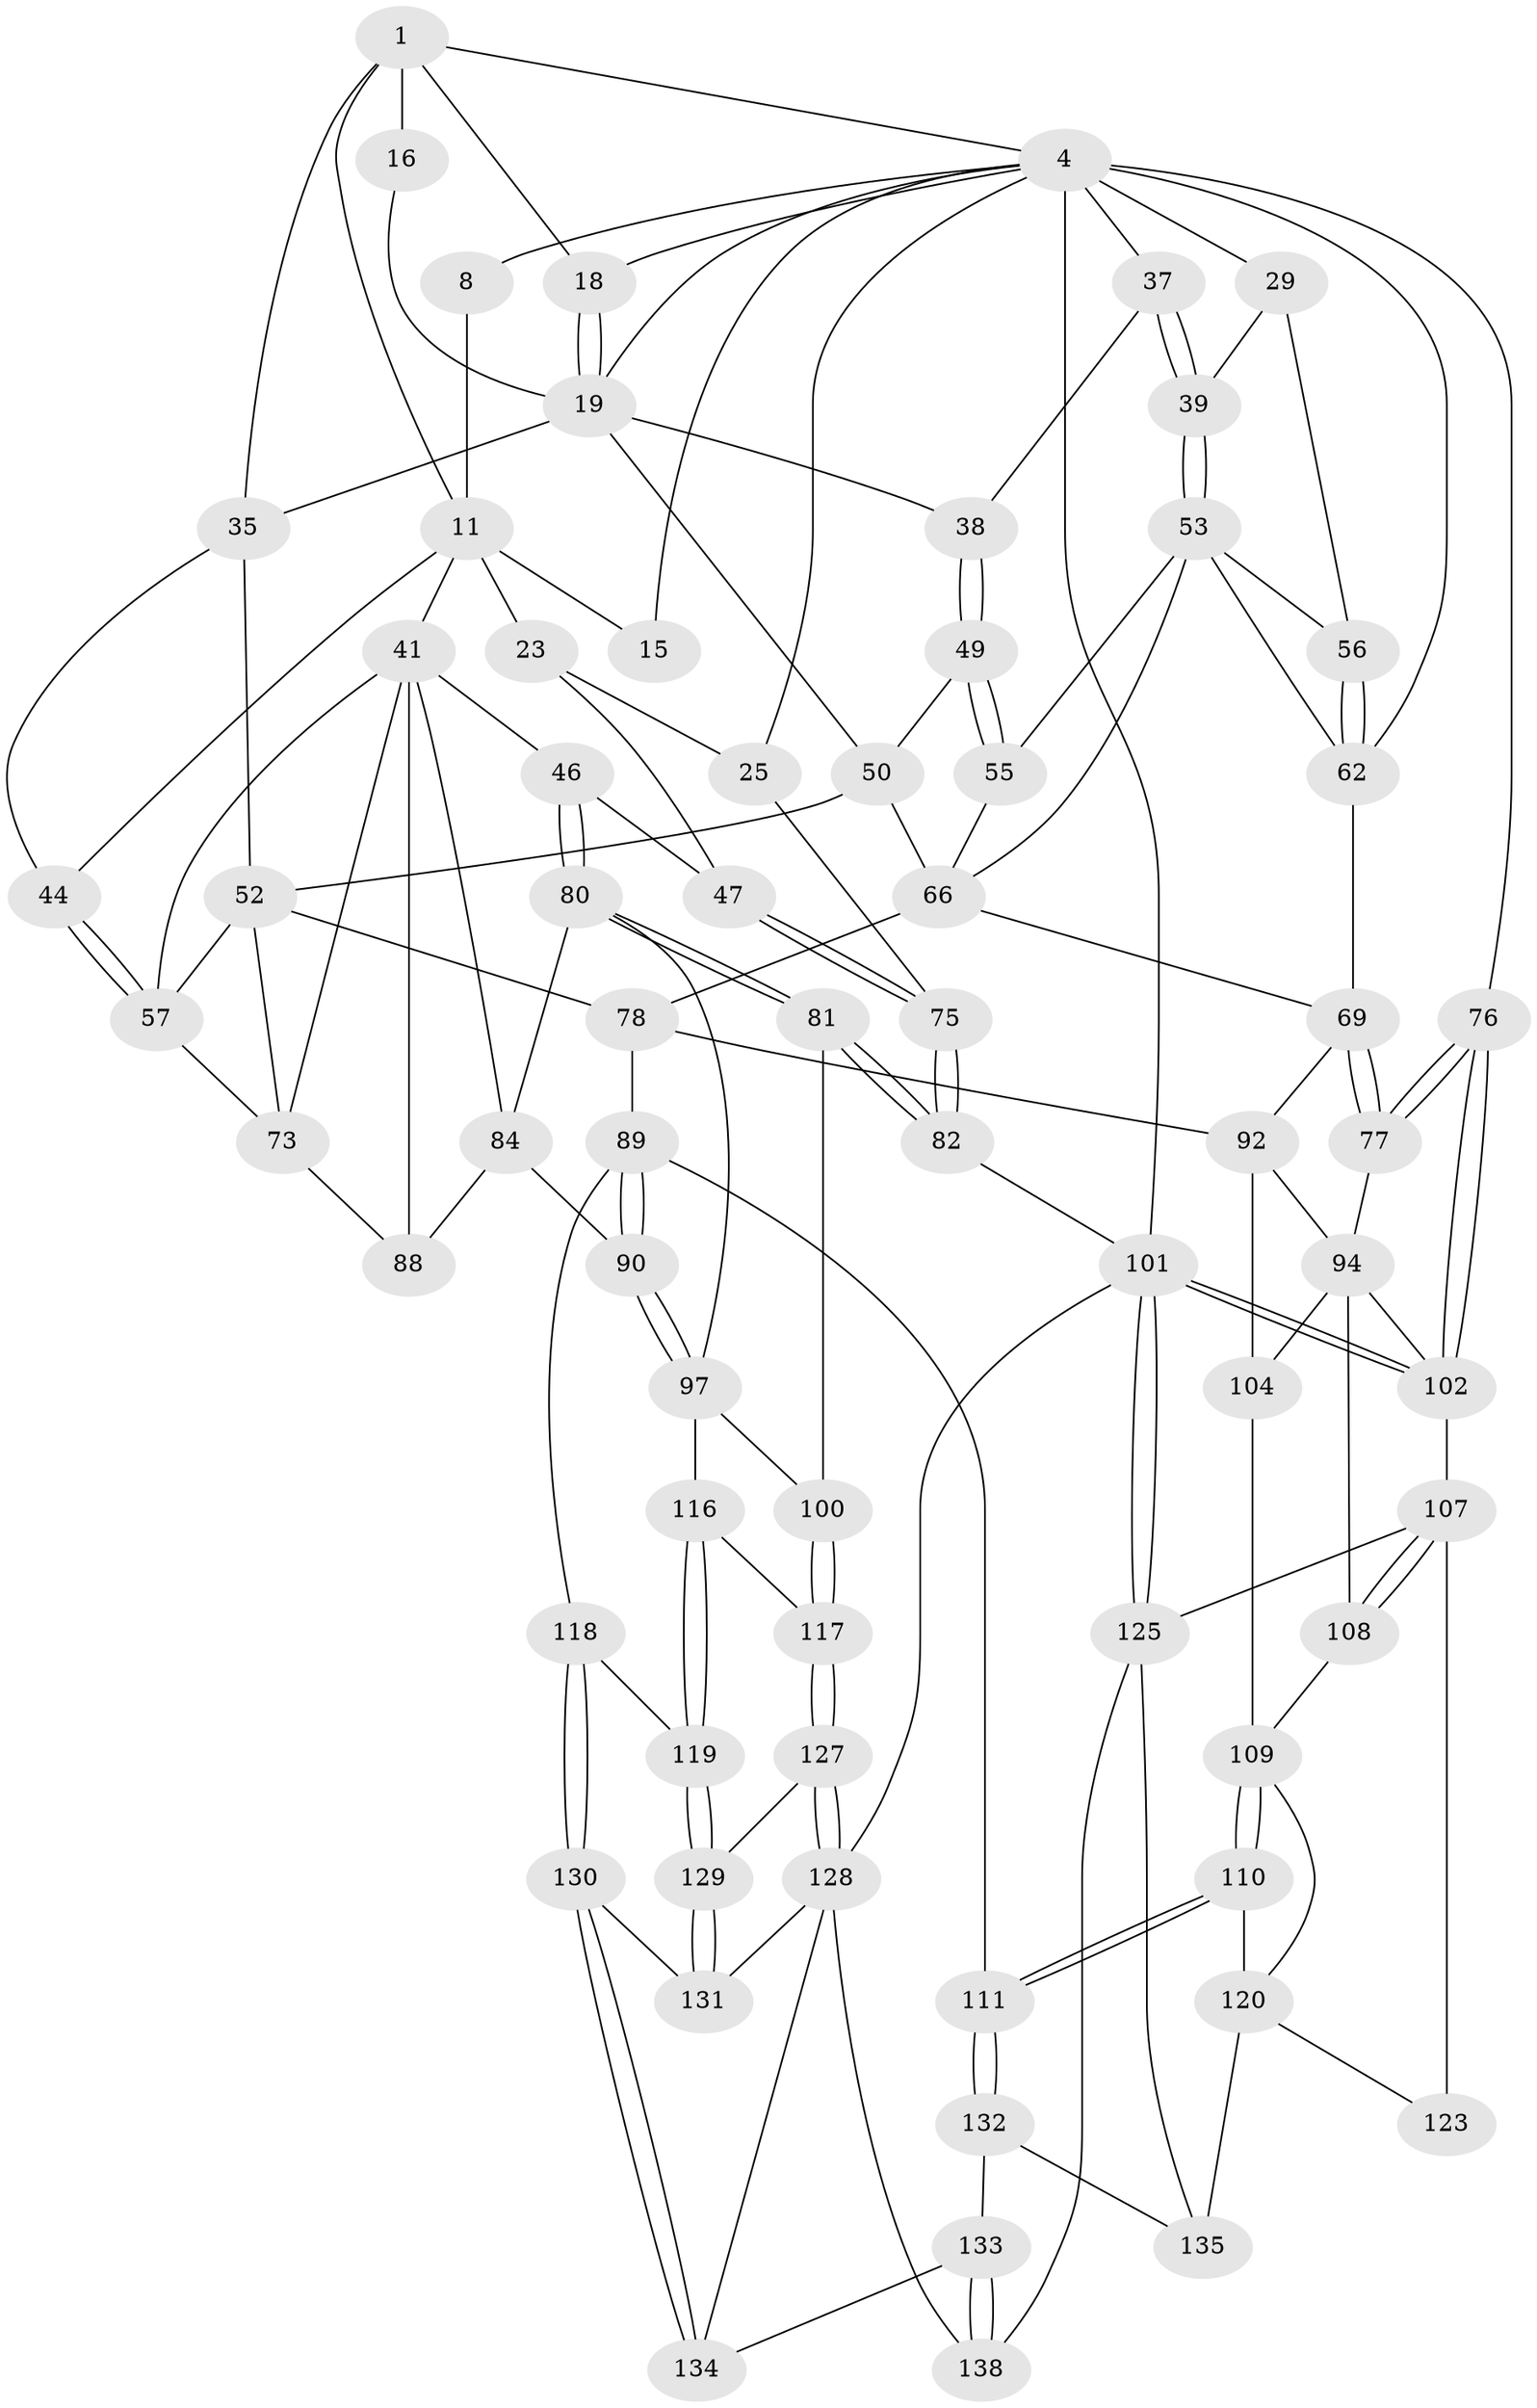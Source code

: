 // original degree distribution, {3: 0.014285714285714285, 4: 0.21428571428571427, 6: 0.2, 5: 0.5714285714285714}
// Generated by graph-tools (version 1.1) at 2025/28/03/15/25 16:28:09]
// undirected, 70 vertices, 159 edges
graph export_dot {
graph [start="1"]
  node [color=gray90,style=filled];
  1 [pos="+0.29539960590858727+0",super="+2+9"];
  4 [pos="+1+0",super="+21+5"];
  8 [pos="+0.285352570167671+0"];
  11 [pos="+0.2944527918734447+0.126196950361741",super="+40+12"];
  15 [pos="+0.09978831252902809+0.05890717954658858"];
  16 [pos="+0.5261830189392269+0.0668635209319537",super="+17"];
  18 [pos="+0.7092632174875765+0.015046486485752998"];
  19 [pos="+0.7008511720885466+0.10433268174077011",super="+20"];
  23 [pos="+0.09026060671149885+0.12283859525620308",super="+24"];
  25 [pos="+0+0.16557750912203484"];
  29 [pos="+0.9402597458352637+0.19423568254238413",super="+30"];
  35 [pos="+0.4693190284895803+0.16535048768192723",super="+36"];
  37 [pos="+0.7109108841428781+0.18459601732086564"];
  38 [pos="+0.6577367645235267+0.20609228483936257"];
  39 [pos="+0.7265011136893074+0.19793574027759933"];
  41 [pos="+0.2259936433260403+0.32775539514181645",super="+58+42"];
  44 [pos="+0.3888605235227829+0.2579537138204201"];
  46 [pos="+0.1723493239325931+0.3482483522634728"];
  47 [pos="+0.12397201039750706+0.33792733370309114"];
  49 [pos="+0.64018127202345+0.24352334662491198"];
  50 [pos="+0.5402087563114744+0.329250496361107",super="+51"];
  52 [pos="+0.5163717566333982+0.3638231812937369",super="+59"];
  53 [pos="+0.7284047233829193+0.20284823912442873",super="+54"];
  55 [pos="+0.6684990759600453+0.3563554928762843"];
  56 [pos="+0.8860333051812314+0.2603191412168322"];
  57 [pos="+0.3821023939890993+0.33267164257188014",super="+61"];
  62 [pos="+0.855761486597624+0.3064173947922745",super="+65"];
  66 [pos="+0.7576438639211652+0.44841353995200783",super="+67"];
  69 [pos="+0.8644428406654879+0.3896779254943623",super="+70"];
  73 [pos="+0.3220420225024494+0.4541352967544488",super="+87"];
  75 [pos="+0+0.45899576152415217"];
  76 [pos="+1+0.47630811316324906"];
  77 [pos="+1+0.5148223312364029"];
  78 [pos="+0.5694554769808494+0.5879687227261733",super="+79+86"];
  80 [pos="+0.15005355299913933+0.5064199165021996",super="+85"];
  81 [pos="+0.0222694244298293+0.6354715422364988"];
  82 [pos="+0+0.6081720323817171"];
  84 [pos="+0.20075020679638025+0.5163713005046681",super="+91"];
  88 [pos="+0.33734703972264224+0.5459785545786274"];
  89 [pos="+0.45457425803534784+0.6431722589338003",super="+112"];
  90 [pos="+0.36795505742435736+0.6182631644725788"];
  92 [pos="+0.7934609345175517+0.5121977937066943",super="+93"];
  94 [pos="+0.9884059385127144+0.5218716969426334",super="+95"];
  97 [pos="+0.36127489434155313+0.6203507589480801",super="+115+98"];
  100 [pos="+0.11503783019047331+0.7036322698741906"];
  101 [pos="+1+1",super="+114"];
  102 [pos="+1+0.687708714005853",super="+103"];
  104 [pos="+0.6933063281275043+0.6376211888953486",super="+105"];
  107 [pos="+0.8657382098673791+0.7291529014350748",super="+122"];
  108 [pos="+0.8492272937951784+0.7188582238491773"];
  109 [pos="+0.6892460215127433+0.7136402575724293",super="+113"];
  110 [pos="+0.5763655468439983+0.818974436399707"];
  111 [pos="+0.5584517733871902+0.8217194703680908"];
  116 [pos="+0.2789227206342775+0.7942768774264495"];
  117 [pos="+0.13475166278447853+0.752121090631096"];
  118 [pos="+0.3303398721143079+0.8279080753845064"];
  119 [pos="+0.30774141534276434+0.8169721303961841"];
  120 [pos="+0.7464205673568506+0.8071476555694644",super="+121+124"];
  123 [pos="+0.7823843253066483+0.8790293092141777"];
  125 [pos="+1+1",super="+136"];
  127 [pos="+0.1293750243008933+0.8873139608577295"];
  128 [pos="+0+1",super="+139"];
  129 [pos="+0.17083360831181754+0.8981855642240683"];
  130 [pos="+0.3374066521569715+0.8664877575322165"];
  131 [pos="+0.2682693258902528+0.9438694279992339"];
  132 [pos="+0.556343772158185+0.8274077698896066"];
  133 [pos="+0.5493419189518826+0.842170457157974"];
  134 [pos="+0.4394178924539105+0.9307800376936214"];
  135 [pos="+0.7258454401440497+0.9193326757328767",super="+137"];
  138 [pos="+0.6491606133949057+1"];
  1 -- 16 [weight=2];
  1 -- 18;
  1 -- 4;
  1 -- 11;
  1 -- 35;
  4 -- 18;
  4 -- 19;
  4 -- 37;
  4 -- 29 [weight=2];
  4 -- 101 [weight=2];
  4 -- 8;
  4 -- 76;
  4 -- 15;
  4 -- 25;
  4 -- 62;
  8 -- 11;
  11 -- 41 [weight=2];
  11 -- 44;
  11 -- 23 [weight=2];
  11 -- 15 [weight=2];
  16 -- 19 [weight=2];
  18 -- 19;
  18 -- 19;
  19 -- 50;
  19 -- 35 [weight=2];
  19 -- 38;
  23 -- 25;
  23 -- 47;
  25 -- 75;
  29 -- 56;
  29 -- 39;
  35 -- 44;
  35 -- 52;
  37 -- 38;
  37 -- 39;
  37 -- 39;
  38 -- 49;
  38 -- 49;
  39 -- 53;
  39 -- 53;
  41 -- 57 [weight=2];
  41 -- 73;
  41 -- 84;
  41 -- 88;
  41 -- 46;
  44 -- 57;
  44 -- 57;
  46 -- 47;
  46 -- 80;
  46 -- 80;
  47 -- 75;
  47 -- 75;
  49 -- 50;
  49 -- 55;
  49 -- 55;
  50 -- 52;
  50 -- 66;
  52 -- 57;
  52 -- 78;
  52 -- 73;
  53 -- 56;
  53 -- 66;
  53 -- 62;
  53 -- 55;
  55 -- 66;
  56 -- 62;
  56 -- 62;
  57 -- 73;
  62 -- 69;
  66 -- 69;
  66 -- 78 [weight=2];
  69 -- 77;
  69 -- 77;
  69 -- 92;
  73 -- 88;
  75 -- 82;
  75 -- 82;
  76 -- 77;
  76 -- 77;
  76 -- 102;
  76 -- 102;
  77 -- 94;
  78 -- 89;
  78 -- 92;
  80 -- 81;
  80 -- 81;
  80 -- 97;
  80 -- 84;
  81 -- 82;
  81 -- 82;
  81 -- 100;
  82 -- 101;
  84 -- 88;
  84 -- 90;
  89 -- 90;
  89 -- 90;
  89 -- 118;
  89 -- 111;
  90 -- 97;
  90 -- 97;
  92 -- 94;
  92 -- 104;
  94 -- 102;
  94 -- 104 [weight=2];
  94 -- 108;
  97 -- 116;
  97 -- 100;
  100 -- 117;
  100 -- 117;
  101 -- 102;
  101 -- 102;
  101 -- 125;
  101 -- 125;
  101 -- 128;
  102 -- 107;
  104 -- 109;
  107 -- 108;
  107 -- 108;
  107 -- 123 [weight=2];
  107 -- 125;
  108 -- 109;
  109 -- 110;
  109 -- 110;
  109 -- 120;
  110 -- 111;
  110 -- 111;
  110 -- 120;
  111 -- 132;
  111 -- 132;
  116 -- 117;
  116 -- 119;
  116 -- 119;
  117 -- 127;
  117 -- 127;
  118 -- 119;
  118 -- 130;
  118 -- 130;
  119 -- 129;
  119 -- 129;
  120 -- 135 [weight=2];
  120 -- 123;
  125 -- 138;
  125 -- 135;
  127 -- 128;
  127 -- 128;
  127 -- 129;
  128 -- 138;
  128 -- 131;
  128 -- 134;
  129 -- 131;
  129 -- 131;
  130 -- 131;
  130 -- 134;
  130 -- 134;
  132 -- 133;
  132 -- 135;
  133 -- 134;
  133 -- 138;
  133 -- 138;
}
